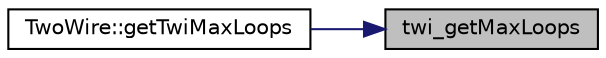 digraph "twi_getMaxLoops"
{
 // LATEX_PDF_SIZE
  edge [fontname="Helvetica",fontsize="10",labelfontname="Helvetica",labelfontsize="10"];
  node [fontname="Helvetica",fontsize="10",shape=record];
  rankdir="RL";
  Node1 [label="twi_getMaxLoops",height=0.2,width=0.4,color="black", fillcolor="grey75", style="filled", fontcolor="black",tooltip=" "];
  Node1 -> Node2 [dir="back",color="midnightblue",fontsize="10",style="solid",fontname="Helvetica"];
  Node2 [label="TwoWire::getTwiMaxLoops",height=0.2,width=0.4,color="black", fillcolor="white", style="filled",URL="$class_two_wire.html#a3b1e722c368768e2e47e5b6d463a03c9",tooltip=" "];
}
